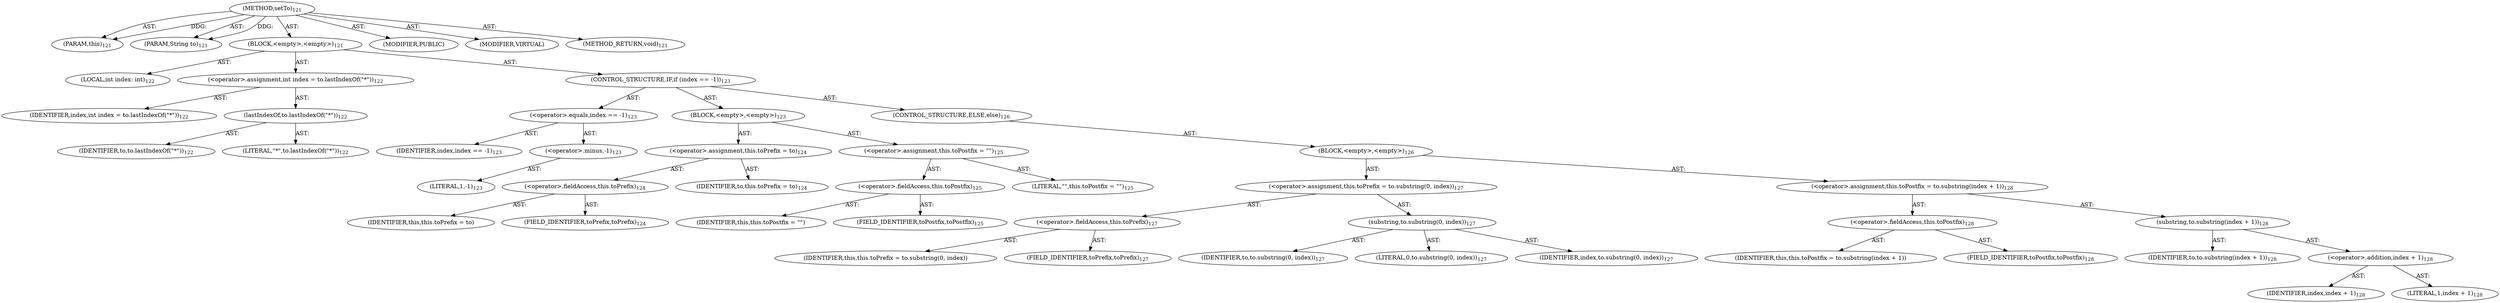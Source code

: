 digraph "setTo" {  
"111669149697" [label = <(METHOD,setTo)<SUB>121</SUB>> ]
"115964116995" [label = <(PARAM,this)<SUB>121</SUB>> ]
"115964116996" [label = <(PARAM,String to)<SUB>121</SUB>> ]
"25769803779" [label = <(BLOCK,&lt;empty&gt;,&lt;empty&gt;)<SUB>121</SUB>> ]
"94489280513" [label = <(LOCAL,int index: int)<SUB>122</SUB>> ]
"30064771095" [label = <(&lt;operator&gt;.assignment,int index = to.lastIndexOf(&quot;*&quot;))<SUB>122</SUB>> ]
"68719476753" [label = <(IDENTIFIER,index,int index = to.lastIndexOf(&quot;*&quot;))<SUB>122</SUB>> ]
"30064771096" [label = <(lastIndexOf,to.lastIndexOf(&quot;*&quot;))<SUB>122</SUB>> ]
"68719476754" [label = <(IDENTIFIER,to,to.lastIndexOf(&quot;*&quot;))<SUB>122</SUB>> ]
"90194313221" [label = <(LITERAL,&quot;*&quot;,to.lastIndexOf(&quot;*&quot;))<SUB>122</SUB>> ]
"47244640258" [label = <(CONTROL_STRUCTURE,IF,if (index == -1))<SUB>123</SUB>> ]
"30064771097" [label = <(&lt;operator&gt;.equals,index == -1)<SUB>123</SUB>> ]
"68719476755" [label = <(IDENTIFIER,index,index == -1)<SUB>123</SUB>> ]
"30064771098" [label = <(&lt;operator&gt;.minus,-1)<SUB>123</SUB>> ]
"90194313222" [label = <(LITERAL,1,-1)<SUB>123</SUB>> ]
"25769803780" [label = <(BLOCK,&lt;empty&gt;,&lt;empty&gt;)<SUB>123</SUB>> ]
"30064771099" [label = <(&lt;operator&gt;.assignment,this.toPrefix = to)<SUB>124</SUB>> ]
"30064771100" [label = <(&lt;operator&gt;.fieldAccess,this.toPrefix)<SUB>124</SUB>> ]
"68719476756" [label = <(IDENTIFIER,this,this.toPrefix = to)> ]
"55834574856" [label = <(FIELD_IDENTIFIER,toPrefix,toPrefix)<SUB>124</SUB>> ]
"68719476757" [label = <(IDENTIFIER,to,this.toPrefix = to)<SUB>124</SUB>> ]
"30064771101" [label = <(&lt;operator&gt;.assignment,this.toPostfix = &quot;&quot;)<SUB>125</SUB>> ]
"30064771102" [label = <(&lt;operator&gt;.fieldAccess,this.toPostfix)<SUB>125</SUB>> ]
"68719476758" [label = <(IDENTIFIER,this,this.toPostfix = &quot;&quot;)> ]
"55834574857" [label = <(FIELD_IDENTIFIER,toPostfix,toPostfix)<SUB>125</SUB>> ]
"90194313223" [label = <(LITERAL,&quot;&quot;,this.toPostfix = &quot;&quot;)<SUB>125</SUB>> ]
"47244640259" [label = <(CONTROL_STRUCTURE,ELSE,else)<SUB>126</SUB>> ]
"25769803781" [label = <(BLOCK,&lt;empty&gt;,&lt;empty&gt;)<SUB>126</SUB>> ]
"30064771103" [label = <(&lt;operator&gt;.assignment,this.toPrefix = to.substring(0, index))<SUB>127</SUB>> ]
"30064771104" [label = <(&lt;operator&gt;.fieldAccess,this.toPrefix)<SUB>127</SUB>> ]
"68719476759" [label = <(IDENTIFIER,this,this.toPrefix = to.substring(0, index))> ]
"55834574858" [label = <(FIELD_IDENTIFIER,toPrefix,toPrefix)<SUB>127</SUB>> ]
"30064771105" [label = <(substring,to.substring(0, index))<SUB>127</SUB>> ]
"68719476760" [label = <(IDENTIFIER,to,to.substring(0, index))<SUB>127</SUB>> ]
"90194313224" [label = <(LITERAL,0,to.substring(0, index))<SUB>127</SUB>> ]
"68719476761" [label = <(IDENTIFIER,index,to.substring(0, index))<SUB>127</SUB>> ]
"30064771106" [label = <(&lt;operator&gt;.assignment,this.toPostfix = to.substring(index + 1))<SUB>128</SUB>> ]
"30064771107" [label = <(&lt;operator&gt;.fieldAccess,this.toPostfix)<SUB>128</SUB>> ]
"68719476762" [label = <(IDENTIFIER,this,this.toPostfix = to.substring(index + 1))> ]
"55834574859" [label = <(FIELD_IDENTIFIER,toPostfix,toPostfix)<SUB>128</SUB>> ]
"30064771108" [label = <(substring,to.substring(index + 1))<SUB>128</SUB>> ]
"68719476763" [label = <(IDENTIFIER,to,to.substring(index + 1))<SUB>128</SUB>> ]
"30064771109" [label = <(&lt;operator&gt;.addition,index + 1)<SUB>128</SUB>> ]
"68719476764" [label = <(IDENTIFIER,index,index + 1)<SUB>128</SUB>> ]
"90194313225" [label = <(LITERAL,1,index + 1)<SUB>128</SUB>> ]
"133143986184" [label = <(MODIFIER,PUBLIC)> ]
"133143986185" [label = <(MODIFIER,VIRTUAL)> ]
"128849018881" [label = <(METHOD_RETURN,void)<SUB>121</SUB>> ]
  "111669149697" -> "115964116995"  [ label = "AST: "] 
  "111669149697" -> "115964116996"  [ label = "AST: "] 
  "111669149697" -> "25769803779"  [ label = "AST: "] 
  "111669149697" -> "133143986184"  [ label = "AST: "] 
  "111669149697" -> "133143986185"  [ label = "AST: "] 
  "111669149697" -> "128849018881"  [ label = "AST: "] 
  "25769803779" -> "94489280513"  [ label = "AST: "] 
  "25769803779" -> "30064771095"  [ label = "AST: "] 
  "25769803779" -> "47244640258"  [ label = "AST: "] 
  "30064771095" -> "68719476753"  [ label = "AST: "] 
  "30064771095" -> "30064771096"  [ label = "AST: "] 
  "30064771096" -> "68719476754"  [ label = "AST: "] 
  "30064771096" -> "90194313221"  [ label = "AST: "] 
  "47244640258" -> "30064771097"  [ label = "AST: "] 
  "47244640258" -> "25769803780"  [ label = "AST: "] 
  "47244640258" -> "47244640259"  [ label = "AST: "] 
  "30064771097" -> "68719476755"  [ label = "AST: "] 
  "30064771097" -> "30064771098"  [ label = "AST: "] 
  "30064771098" -> "90194313222"  [ label = "AST: "] 
  "25769803780" -> "30064771099"  [ label = "AST: "] 
  "25769803780" -> "30064771101"  [ label = "AST: "] 
  "30064771099" -> "30064771100"  [ label = "AST: "] 
  "30064771099" -> "68719476757"  [ label = "AST: "] 
  "30064771100" -> "68719476756"  [ label = "AST: "] 
  "30064771100" -> "55834574856"  [ label = "AST: "] 
  "30064771101" -> "30064771102"  [ label = "AST: "] 
  "30064771101" -> "90194313223"  [ label = "AST: "] 
  "30064771102" -> "68719476758"  [ label = "AST: "] 
  "30064771102" -> "55834574857"  [ label = "AST: "] 
  "47244640259" -> "25769803781"  [ label = "AST: "] 
  "25769803781" -> "30064771103"  [ label = "AST: "] 
  "25769803781" -> "30064771106"  [ label = "AST: "] 
  "30064771103" -> "30064771104"  [ label = "AST: "] 
  "30064771103" -> "30064771105"  [ label = "AST: "] 
  "30064771104" -> "68719476759"  [ label = "AST: "] 
  "30064771104" -> "55834574858"  [ label = "AST: "] 
  "30064771105" -> "68719476760"  [ label = "AST: "] 
  "30064771105" -> "90194313224"  [ label = "AST: "] 
  "30064771105" -> "68719476761"  [ label = "AST: "] 
  "30064771106" -> "30064771107"  [ label = "AST: "] 
  "30064771106" -> "30064771108"  [ label = "AST: "] 
  "30064771107" -> "68719476762"  [ label = "AST: "] 
  "30064771107" -> "55834574859"  [ label = "AST: "] 
  "30064771108" -> "68719476763"  [ label = "AST: "] 
  "30064771108" -> "30064771109"  [ label = "AST: "] 
  "30064771109" -> "68719476764"  [ label = "AST: "] 
  "30064771109" -> "90194313225"  [ label = "AST: "] 
  "111669149697" -> "115964116995"  [ label = "DDG: "] 
  "111669149697" -> "115964116996"  [ label = "DDG: "] 
}
